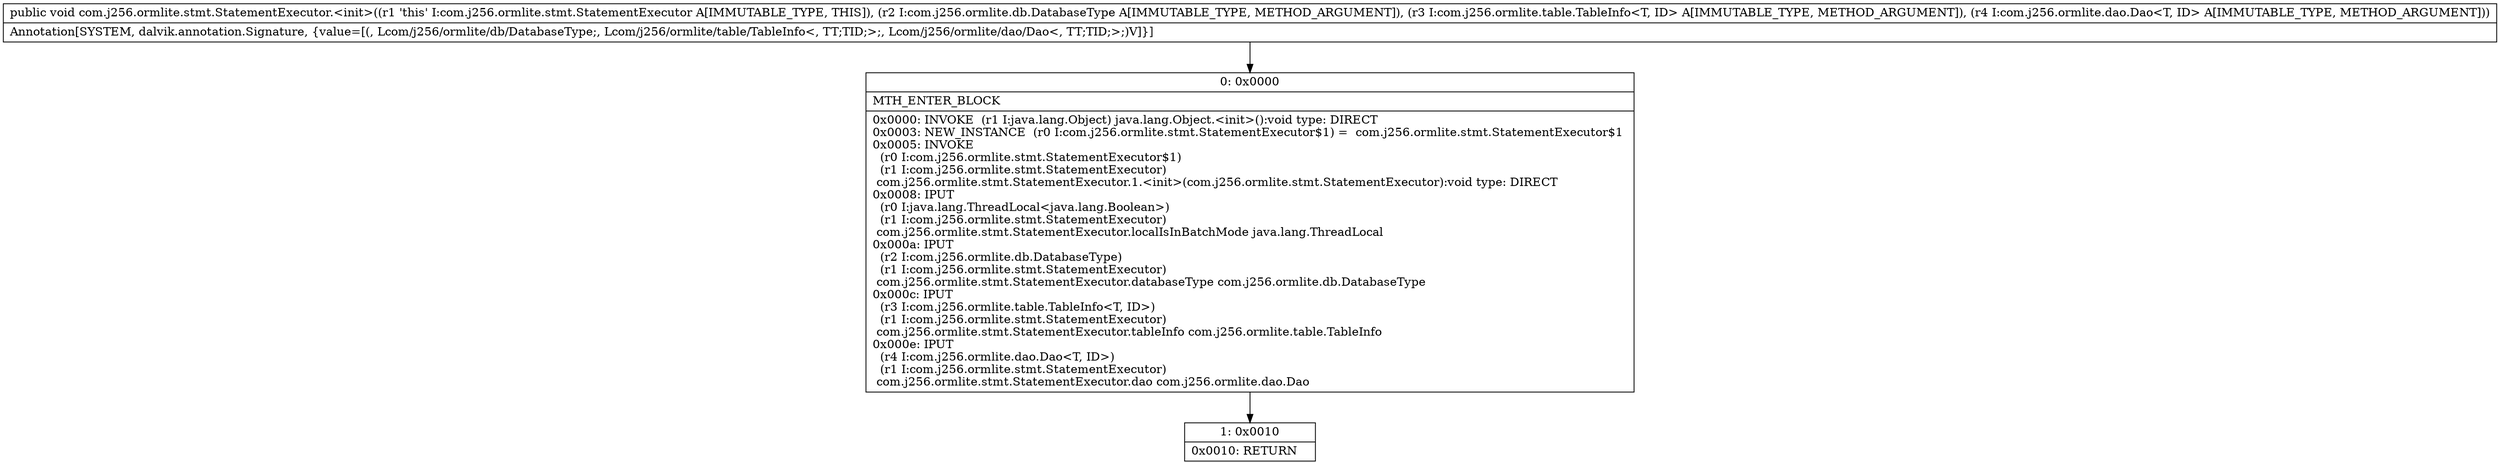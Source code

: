 digraph "CFG forcom.j256.ormlite.stmt.StatementExecutor.\<init\>(Lcom\/j256\/ormlite\/db\/DatabaseType;Lcom\/j256\/ormlite\/table\/TableInfo;Lcom\/j256\/ormlite\/dao\/Dao;)V" {
Node_0 [shape=record,label="{0\:\ 0x0000|MTH_ENTER_BLOCK\l|0x0000: INVOKE  (r1 I:java.lang.Object) java.lang.Object.\<init\>():void type: DIRECT \l0x0003: NEW_INSTANCE  (r0 I:com.j256.ormlite.stmt.StatementExecutor$1) =  com.j256.ormlite.stmt.StatementExecutor$1 \l0x0005: INVOKE  \l  (r0 I:com.j256.ormlite.stmt.StatementExecutor$1)\l  (r1 I:com.j256.ormlite.stmt.StatementExecutor)\l com.j256.ormlite.stmt.StatementExecutor.1.\<init\>(com.j256.ormlite.stmt.StatementExecutor):void type: DIRECT \l0x0008: IPUT  \l  (r0 I:java.lang.ThreadLocal\<java.lang.Boolean\>)\l  (r1 I:com.j256.ormlite.stmt.StatementExecutor)\l com.j256.ormlite.stmt.StatementExecutor.localIsInBatchMode java.lang.ThreadLocal \l0x000a: IPUT  \l  (r2 I:com.j256.ormlite.db.DatabaseType)\l  (r1 I:com.j256.ormlite.stmt.StatementExecutor)\l com.j256.ormlite.stmt.StatementExecutor.databaseType com.j256.ormlite.db.DatabaseType \l0x000c: IPUT  \l  (r3 I:com.j256.ormlite.table.TableInfo\<T, ID\>)\l  (r1 I:com.j256.ormlite.stmt.StatementExecutor)\l com.j256.ormlite.stmt.StatementExecutor.tableInfo com.j256.ormlite.table.TableInfo \l0x000e: IPUT  \l  (r4 I:com.j256.ormlite.dao.Dao\<T, ID\>)\l  (r1 I:com.j256.ormlite.stmt.StatementExecutor)\l com.j256.ormlite.stmt.StatementExecutor.dao com.j256.ormlite.dao.Dao \l}"];
Node_1 [shape=record,label="{1\:\ 0x0010|0x0010: RETURN   \l}"];
MethodNode[shape=record,label="{public void com.j256.ormlite.stmt.StatementExecutor.\<init\>((r1 'this' I:com.j256.ormlite.stmt.StatementExecutor A[IMMUTABLE_TYPE, THIS]), (r2 I:com.j256.ormlite.db.DatabaseType A[IMMUTABLE_TYPE, METHOD_ARGUMENT]), (r3 I:com.j256.ormlite.table.TableInfo\<T, ID\> A[IMMUTABLE_TYPE, METHOD_ARGUMENT]), (r4 I:com.j256.ormlite.dao.Dao\<T, ID\> A[IMMUTABLE_TYPE, METHOD_ARGUMENT]))  | Annotation[SYSTEM, dalvik.annotation.Signature, \{value=[(, Lcom\/j256\/ormlite\/db\/DatabaseType;, Lcom\/j256\/ormlite\/table\/TableInfo\<, TT;TID;\>;, Lcom\/j256\/ormlite\/dao\/Dao\<, TT;TID;\>;)V]\}]\l}"];
MethodNode -> Node_0;
Node_0 -> Node_1;
}

